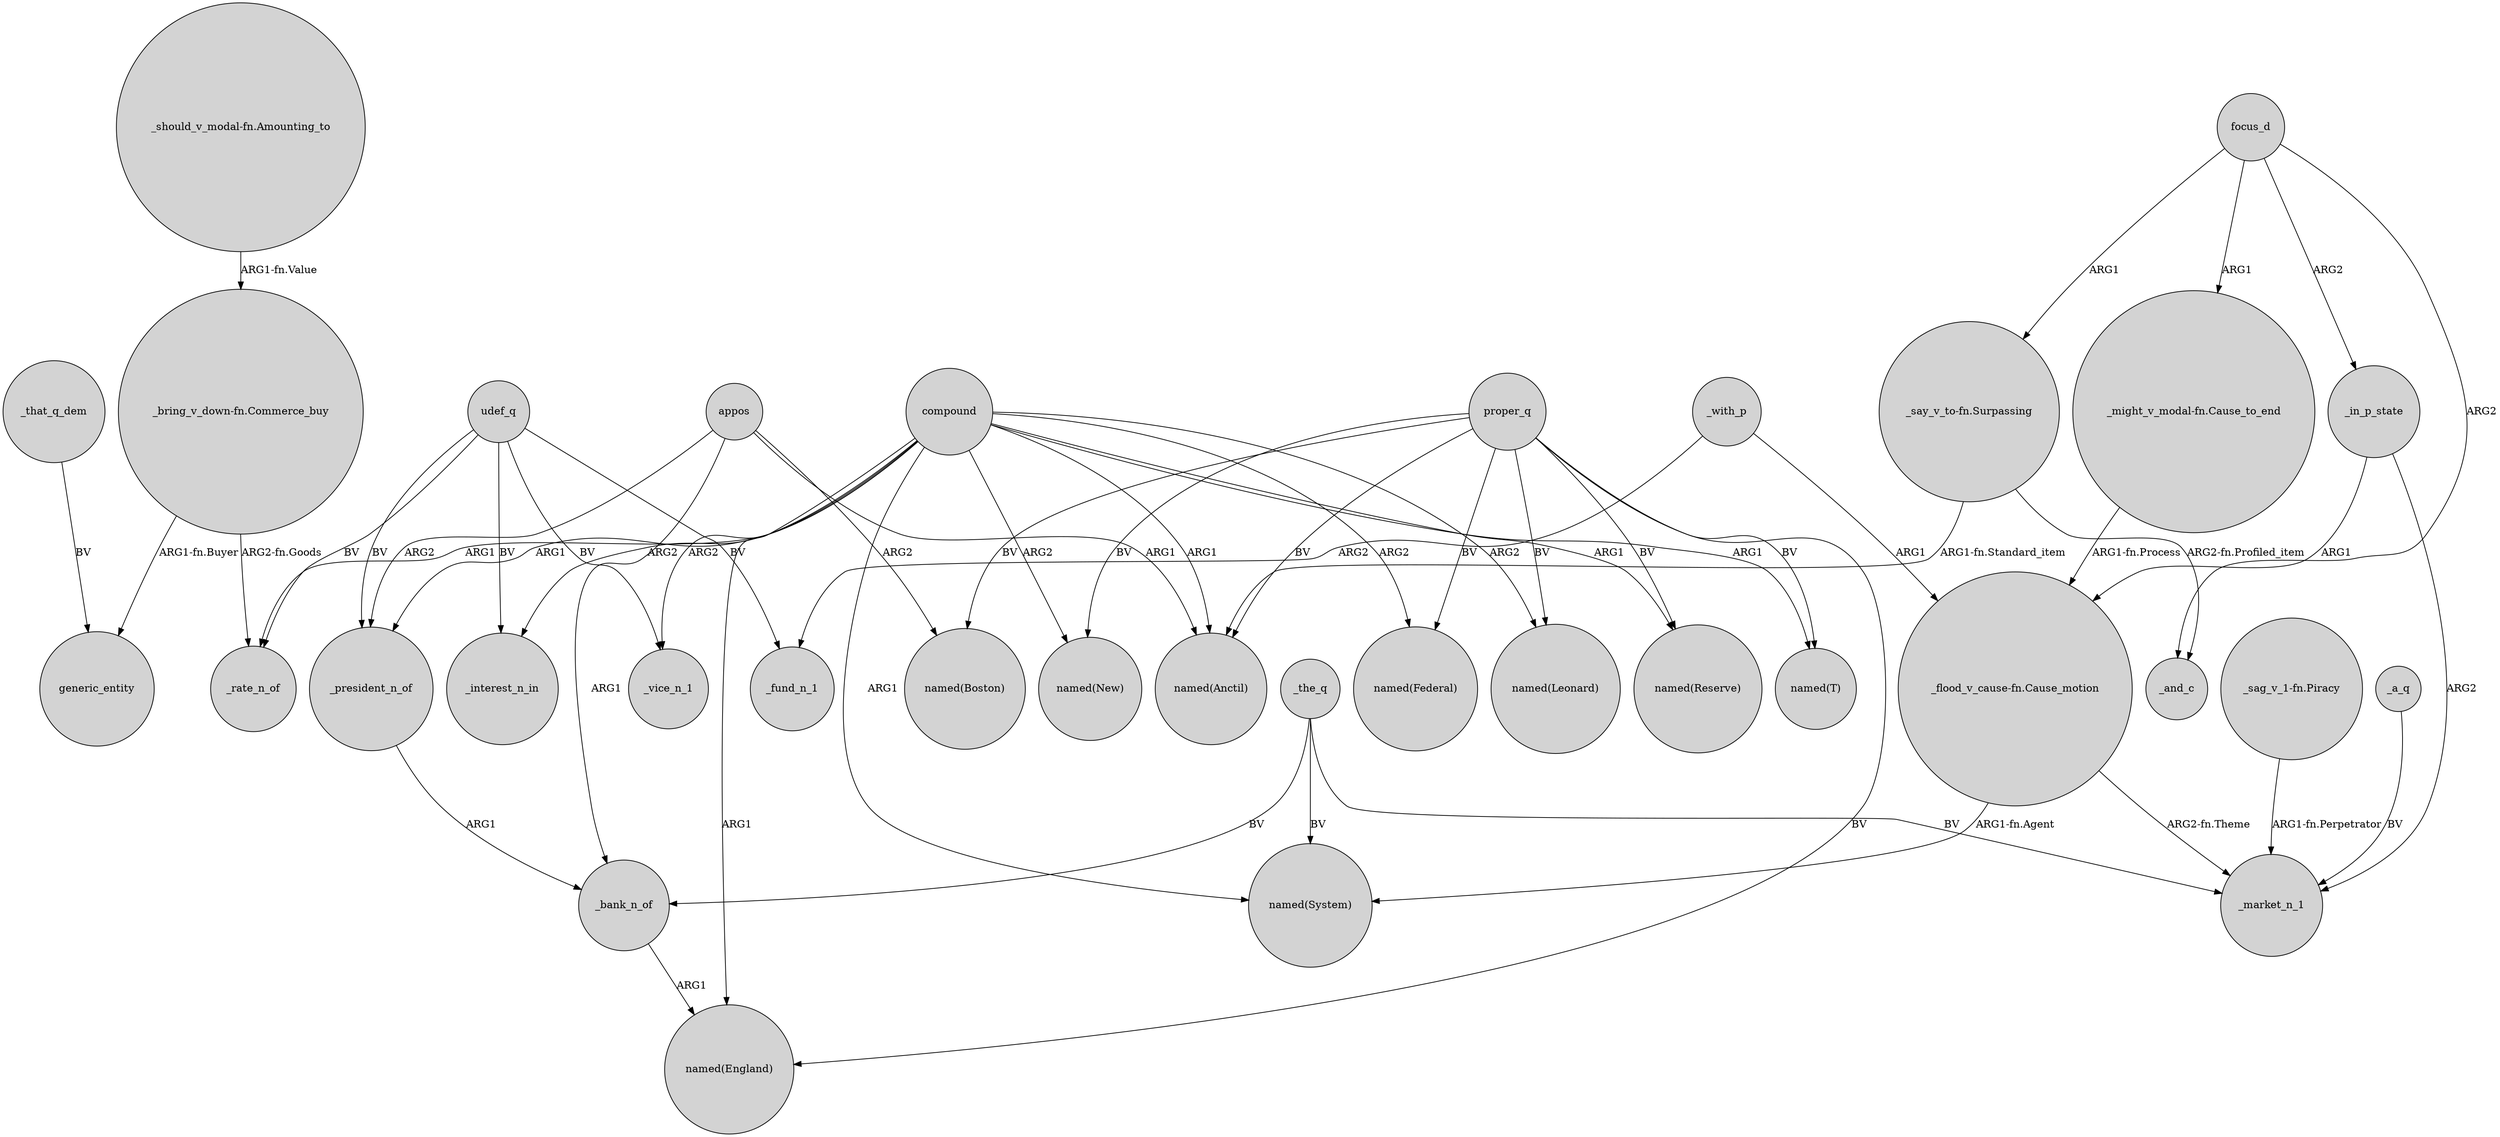 digraph {
	node [shape=circle style=filled]
	appos -> _president_n_of [label=ARG2]
	focus_d -> _in_p_state [label=ARG2]
	_the_q -> _bank_n_of [label=BV]
	"_bring_v_down-fn.Commerce_buy" -> _rate_n_of [label="ARG2-fn.Goods"]
	compound -> "named(T)" [label=ARG1]
	compound -> "named(New)" [label=ARG2]
	udef_q -> _fund_n_1 [label=BV]
	"_flood_v_cause-fn.Cause_motion" -> "named(System)" [label="ARG1-fn.Agent"]
	proper_q -> "named(New)" [label=BV]
	"_should_v_modal-fn.Amounting_to" -> "_bring_v_down-fn.Commerce_buy" [label="ARG1-fn.Value"]
	proper_q -> "named(Boston)" [label=BV]
	compound -> "named(Federal)" [label=ARG2]
	_the_q -> "named(System)" [label=BV]
	compound -> _rate_n_of [label=ARG1]
	udef_q -> _rate_n_of [label=BV]
	proper_q -> "named(Federal)" [label=BV]
	_the_q -> _market_n_1 [label=BV]
	proper_q -> "named(England)" [label=BV]
	compound -> "named(Leonard)" [label=ARG2]
	appos -> "named(Boston)" [label=ARG2]
	_bank_n_of -> "named(England)" [label=ARG1]
	compound -> "named(System)" [label=ARG1]
	udef_q -> _vice_n_1 [label=BV]
	"_say_v_to-fn.Surpassing" -> "named(Anctil)" [label="ARG1-fn.Standard_item"]
	_with_p -> _fund_n_1 [label=ARG2]
	_with_p -> "_flood_v_cause-fn.Cause_motion" [label=ARG1]
	compound -> "named(Anctil)" [label=ARG1]
	"_flood_v_cause-fn.Cause_motion" -> _market_n_1 [label="ARG2-fn.Theme"]
	"_say_v_to-fn.Surpassing" -> _and_c [label="ARG2-fn.Profiled_item"]
	"_might_v_modal-fn.Cause_to_end" -> "_flood_v_cause-fn.Cause_motion" [label="ARG1-fn.Process"]
	_president_n_of -> _bank_n_of [label=ARG1]
	compound -> _vice_n_1 [label=ARG2]
	focus_d -> "_might_v_modal-fn.Cause_to_end" [label=ARG1]
	_in_p_state -> "_flood_v_cause-fn.Cause_motion" [label=ARG1]
	compound -> "named(Reserve)" [label=ARG1]
	proper_q -> "named(T)" [label=BV]
	udef_q -> _interest_n_in [label=BV]
	"_sag_v_1-fn.Piracy" -> _market_n_1 [label="ARG1-fn.Perpetrator"]
	compound -> _president_n_of [label=ARG1]
	_a_q -> _market_n_1 [label=BV]
	proper_q -> "named(Leonard)" [label=BV]
	focus_d -> "_say_v_to-fn.Surpassing" [label=ARG1]
	"_bring_v_down-fn.Commerce_buy" -> generic_entity [label="ARG1-fn.Buyer"]
	compound -> "named(England)" [label=ARG1]
	_that_q_dem -> generic_entity [label=BV]
	proper_q -> "named(Anctil)" [label=BV]
	udef_q -> _president_n_of [label=BV]
	proper_q -> "named(Reserve)" [label=BV]
	appos -> _bank_n_of [label=ARG1]
	_in_p_state -> _market_n_1 [label=ARG2]
	compound -> _interest_n_in [label=ARG2]
	focus_d -> _and_c [label=ARG2]
	appos -> "named(Anctil)" [label=ARG1]
}
